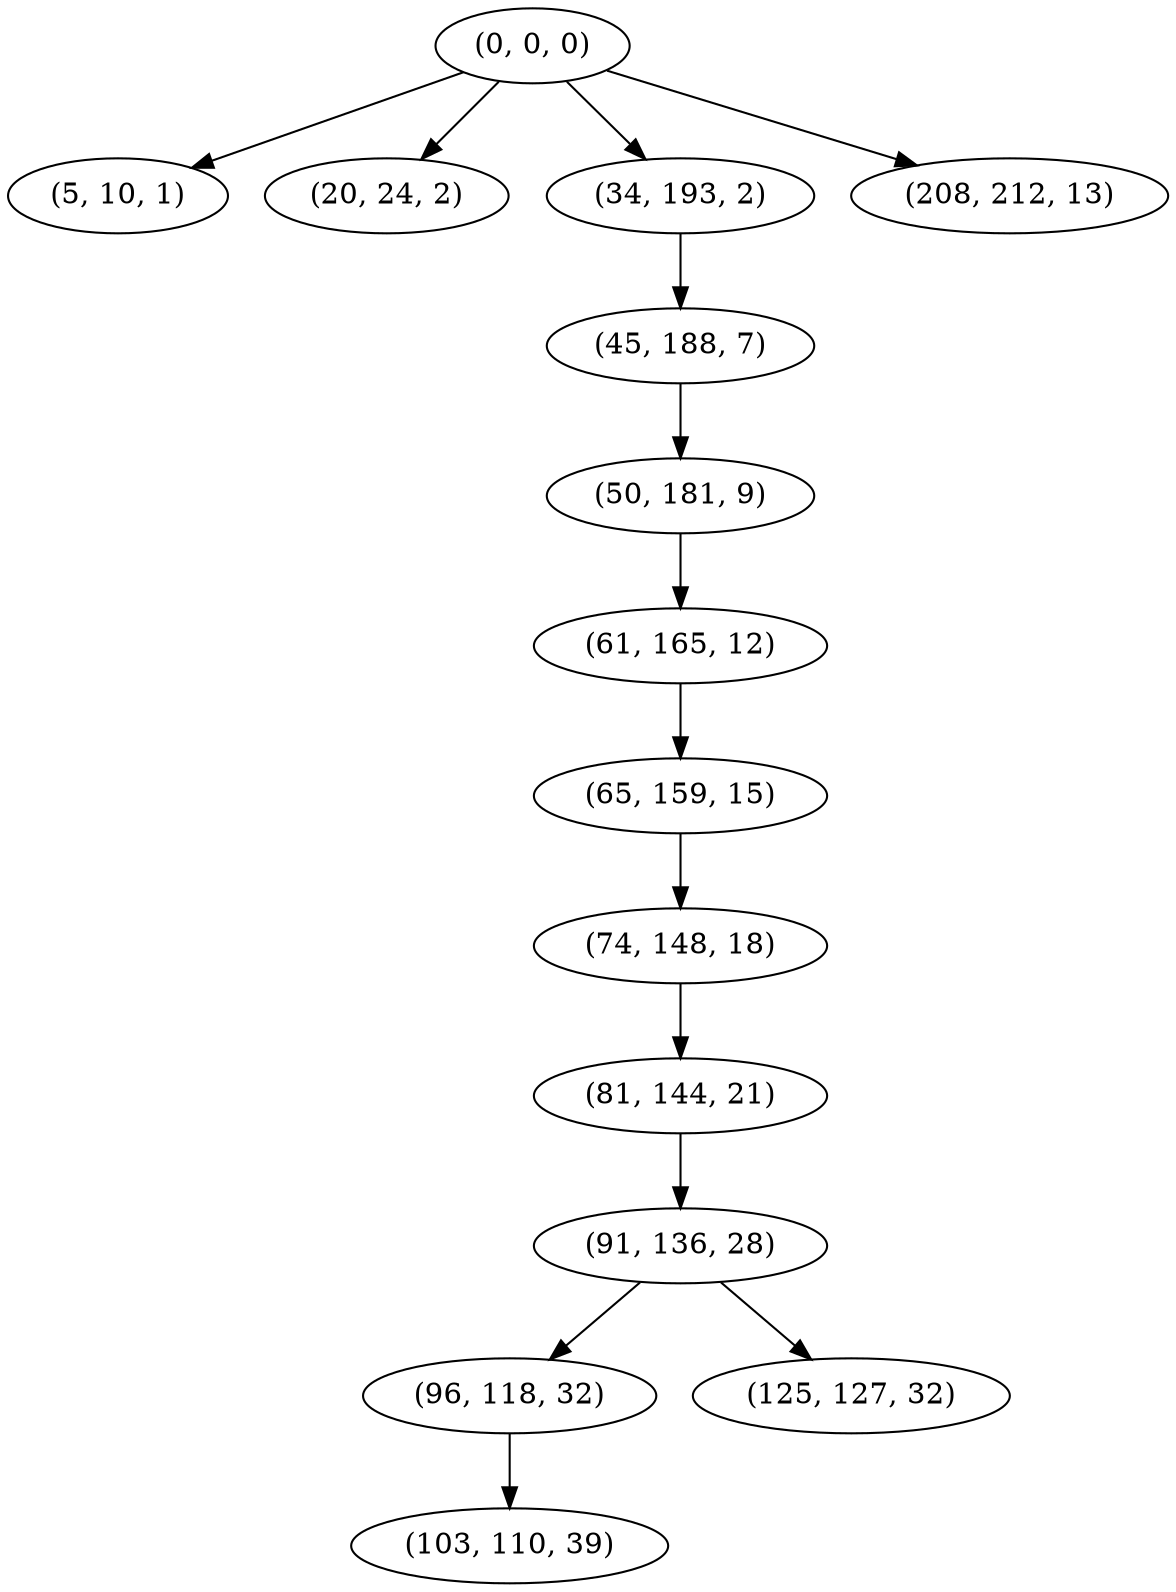 digraph tree {
    "(0, 0, 0)";
    "(5, 10, 1)";
    "(20, 24, 2)";
    "(34, 193, 2)";
    "(45, 188, 7)";
    "(50, 181, 9)";
    "(61, 165, 12)";
    "(65, 159, 15)";
    "(74, 148, 18)";
    "(81, 144, 21)";
    "(91, 136, 28)";
    "(96, 118, 32)";
    "(103, 110, 39)";
    "(125, 127, 32)";
    "(208, 212, 13)";
    "(0, 0, 0)" -> "(5, 10, 1)";
    "(0, 0, 0)" -> "(20, 24, 2)";
    "(0, 0, 0)" -> "(34, 193, 2)";
    "(0, 0, 0)" -> "(208, 212, 13)";
    "(34, 193, 2)" -> "(45, 188, 7)";
    "(45, 188, 7)" -> "(50, 181, 9)";
    "(50, 181, 9)" -> "(61, 165, 12)";
    "(61, 165, 12)" -> "(65, 159, 15)";
    "(65, 159, 15)" -> "(74, 148, 18)";
    "(74, 148, 18)" -> "(81, 144, 21)";
    "(81, 144, 21)" -> "(91, 136, 28)";
    "(91, 136, 28)" -> "(96, 118, 32)";
    "(91, 136, 28)" -> "(125, 127, 32)";
    "(96, 118, 32)" -> "(103, 110, 39)";
}
